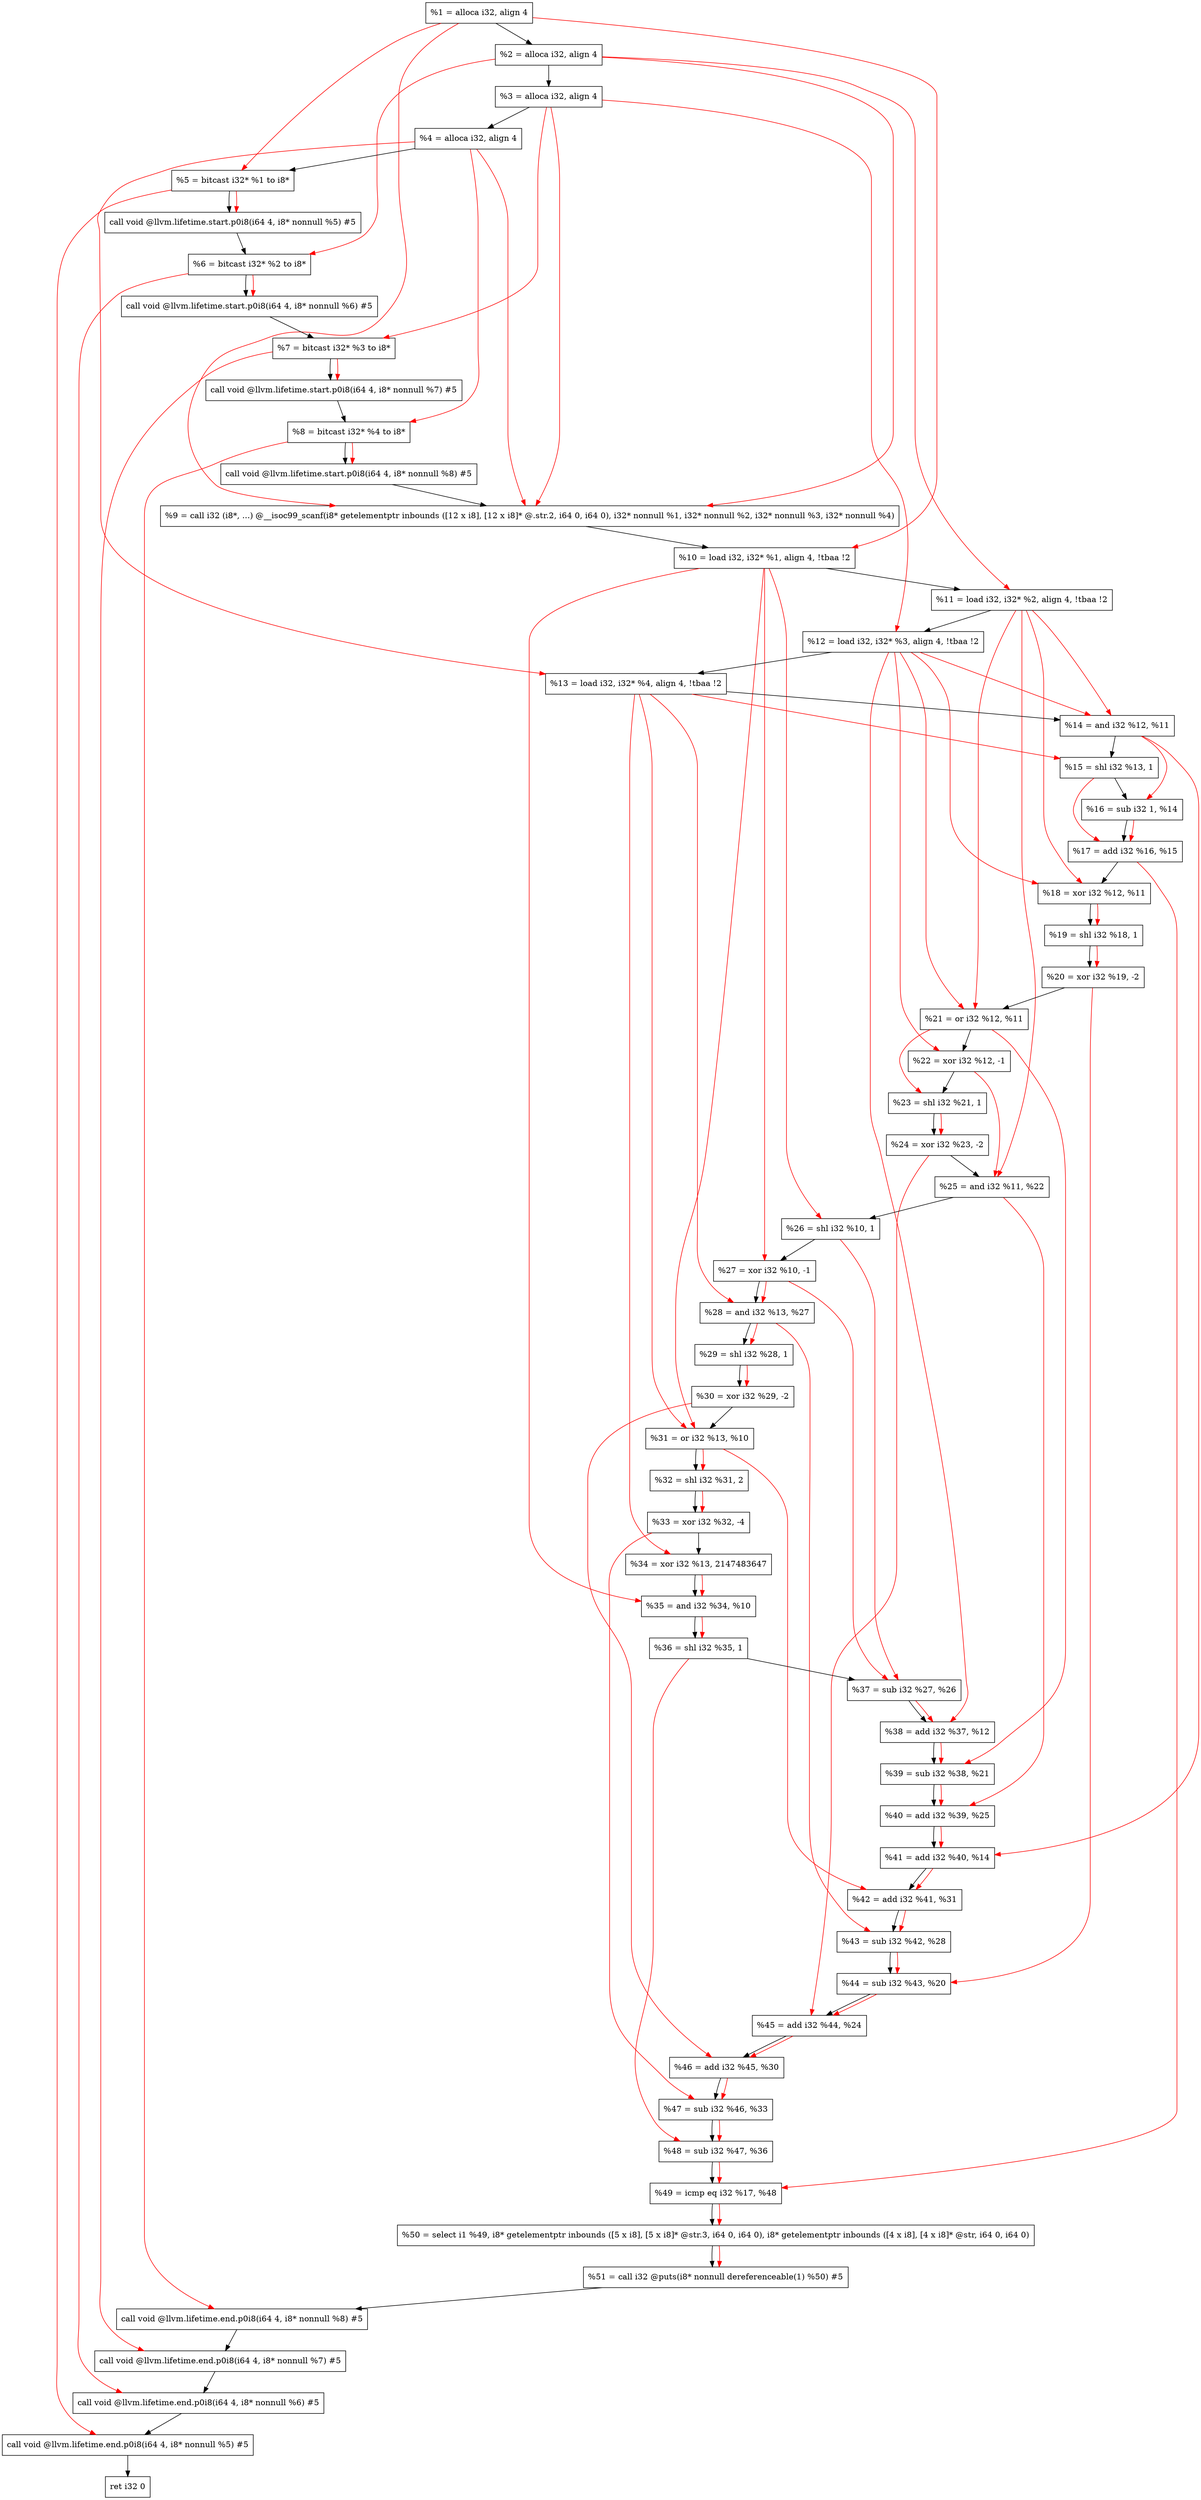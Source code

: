 digraph "DFG for'main' function" {
	Node0xf8d978[shape=record, label="  %1 = alloca i32, align 4"];
	Node0xf8d9f8[shape=record, label="  %2 = alloca i32, align 4"];
	Node0xf8da88[shape=record, label="  %3 = alloca i32, align 4"];
	Node0xf8dae8[shape=record, label="  %4 = alloca i32, align 4"];
	Node0xf8db98[shape=record, label="  %5 = bitcast i32* %1 to i8*"];
	Node0xf8dfc8[shape=record, label="  call void @llvm.lifetime.start.p0i8(i64 4, i8* nonnull %5) #5"];
	Node0xf8e0a8[shape=record, label="  %6 = bitcast i32* %2 to i8*"];
	Node0xf8e1a8[shape=record, label="  call void @llvm.lifetime.start.p0i8(i64 4, i8* nonnull %6) #5"];
	Node0xf8e268[shape=record, label="  %7 = bitcast i32* %3 to i8*"];
	Node0xf8e318[shape=record, label="  call void @llvm.lifetime.start.p0i8(i64 4, i8* nonnull %7) #5"];
	Node0xf8e3d8[shape=record, label="  %8 = bitcast i32* %4 to i8*"];
	Node0xf8e488[shape=record, label="  call void @llvm.lifetime.start.p0i8(i64 4, i8* nonnull %8) #5"];
	Node0xf88a90[shape=record, label="  %9 = call i32 (i8*, ...) @__isoc99_scanf(i8* getelementptr inbounds ([12 x i8], [12 x i8]* @.str.2, i64 0, i64 0), i32* nonnull %1, i32* nonnull %2, i32* nonnull %3, i32* nonnull %4)"];
	Node0xf8e688[shape=record, label="  %10 = load i32, i32* %1, align 4, !tbaa !2"];
	Node0xf8f5f8[shape=record, label="  %11 = load i32, i32* %2, align 4, !tbaa !2"];
	Node0xf8fc68[shape=record, label="  %12 = load i32, i32* %3, align 4, !tbaa !2"];
	Node0xf8fcc8[shape=record, label="  %13 = load i32, i32* %4, align 4, !tbaa !2"];
	Node0xf8fd40[shape=record, label="  %14 = and i32 %12, %11"];
	Node0xf8fdb0[shape=record, label="  %15 = shl i32 %13, 1"];
	Node0xf8fe20[shape=record, label="  %16 = sub i32 1, %14"];
	Node0xf8fe90[shape=record, label="  %17 = add i32 %16, %15"];
	Node0xf8ff00[shape=record, label="  %18 = xor i32 %12, %11"];
	Node0xf8ff70[shape=record, label="  %19 = shl i32 %18, 1"];
	Node0xf8ffe0[shape=record, label="  %20 = xor i32 %19, -2"];
	Node0xf90050[shape=record, label="  %21 = or i32 %12, %11"];
	Node0xf900c0[shape=record, label="  %22 = xor i32 %12, -1"];
	Node0xf90130[shape=record, label="  %23 = shl i32 %21, 1"];
	Node0xf901a0[shape=record, label="  %24 = xor i32 %23, -2"];
	Node0xf90210[shape=record, label="  %25 = and i32 %11, %22"];
	Node0xf90280[shape=record, label="  %26 = shl i32 %10, 1"];
	Node0xf902f0[shape=record, label="  %27 = xor i32 %10, -1"];
	Node0xf90360[shape=record, label="  %28 = and i32 %13, %27"];
	Node0xf903d0[shape=record, label="  %29 = shl i32 %28, 1"];
	Node0xf90440[shape=record, label="  %30 = xor i32 %29, -2"];
	Node0xf904b0[shape=record, label="  %31 = or i32 %13, %10"];
	Node0xf90520[shape=record, label="  %32 = shl i32 %31, 2"];
	Node0xf90590[shape=record, label="  %33 = xor i32 %32, -4"];
	Node0xf90600[shape=record, label="  %34 = xor i32 %13, 2147483647"];
	Node0xf90670[shape=record, label="  %35 = and i32 %34, %10"];
	Node0xf906e0[shape=record, label="  %36 = shl i32 %35, 1"];
	Node0xf90750[shape=record, label="  %37 = sub i32 %27, %26"];
	Node0xf907c0[shape=record, label="  %38 = add i32 %37, %12"];
	Node0xf90830[shape=record, label="  %39 = sub i32 %38, %21"];
	Node0xf908a0[shape=record, label="  %40 = add i32 %39, %25"];
	Node0xf90910[shape=record, label="  %41 = add i32 %40, %14"];
	Node0xf90980[shape=record, label="  %42 = add i32 %41, %31"];
	Node0xf909f0[shape=record, label="  %43 = sub i32 %42, %28"];
	Node0xf90a60[shape=record, label="  %44 = sub i32 %43, %20"];
	Node0xf90ad0[shape=record, label="  %45 = add i32 %44, %24"];
	Node0xf90b40[shape=record, label="  %46 = add i32 %45, %30"];
	Node0xf90bb0[shape=record, label="  %47 = sub i32 %46, %33"];
	Node0xf90c20[shape=record, label="  %48 = sub i32 %47, %36"];
	Node0xf90c90[shape=record, label="  %49 = icmp eq i32 %17, %48"];
	Node0xf2d8b8[shape=record, label="  %50 = select i1 %49, i8* getelementptr inbounds ([5 x i8], [5 x i8]* @str.3, i64 0, i64 0), i8* getelementptr inbounds ([4 x i8], [4 x i8]* @str, i64 0, i64 0)"];
	Node0xf90d20[shape=record, label="  %51 = call i32 @puts(i8* nonnull dereferenceable(1) %50) #5"];
	Node0xf90fc8[shape=record, label="  call void @llvm.lifetime.end.p0i8(i64 4, i8* nonnull %8) #5"];
	Node0xf91128[shape=record, label="  call void @llvm.lifetime.end.p0i8(i64 4, i8* nonnull %7) #5"];
	Node0xf91238[shape=record, label="  call void @llvm.lifetime.end.p0i8(i64 4, i8* nonnull %6) #5"];
	Node0xf91348[shape=record, label="  call void @llvm.lifetime.end.p0i8(i64 4, i8* nonnull %5) #5"];
	Node0xf91408[shape=record, label="  ret i32 0"];
	Node0xf8d978 -> Node0xf8d9f8;
	Node0xf8d9f8 -> Node0xf8da88;
	Node0xf8da88 -> Node0xf8dae8;
	Node0xf8dae8 -> Node0xf8db98;
	Node0xf8db98 -> Node0xf8dfc8;
	Node0xf8dfc8 -> Node0xf8e0a8;
	Node0xf8e0a8 -> Node0xf8e1a8;
	Node0xf8e1a8 -> Node0xf8e268;
	Node0xf8e268 -> Node0xf8e318;
	Node0xf8e318 -> Node0xf8e3d8;
	Node0xf8e3d8 -> Node0xf8e488;
	Node0xf8e488 -> Node0xf88a90;
	Node0xf88a90 -> Node0xf8e688;
	Node0xf8e688 -> Node0xf8f5f8;
	Node0xf8f5f8 -> Node0xf8fc68;
	Node0xf8fc68 -> Node0xf8fcc8;
	Node0xf8fcc8 -> Node0xf8fd40;
	Node0xf8fd40 -> Node0xf8fdb0;
	Node0xf8fdb0 -> Node0xf8fe20;
	Node0xf8fe20 -> Node0xf8fe90;
	Node0xf8fe90 -> Node0xf8ff00;
	Node0xf8ff00 -> Node0xf8ff70;
	Node0xf8ff70 -> Node0xf8ffe0;
	Node0xf8ffe0 -> Node0xf90050;
	Node0xf90050 -> Node0xf900c0;
	Node0xf900c0 -> Node0xf90130;
	Node0xf90130 -> Node0xf901a0;
	Node0xf901a0 -> Node0xf90210;
	Node0xf90210 -> Node0xf90280;
	Node0xf90280 -> Node0xf902f0;
	Node0xf902f0 -> Node0xf90360;
	Node0xf90360 -> Node0xf903d0;
	Node0xf903d0 -> Node0xf90440;
	Node0xf90440 -> Node0xf904b0;
	Node0xf904b0 -> Node0xf90520;
	Node0xf90520 -> Node0xf90590;
	Node0xf90590 -> Node0xf90600;
	Node0xf90600 -> Node0xf90670;
	Node0xf90670 -> Node0xf906e0;
	Node0xf906e0 -> Node0xf90750;
	Node0xf90750 -> Node0xf907c0;
	Node0xf907c0 -> Node0xf90830;
	Node0xf90830 -> Node0xf908a0;
	Node0xf908a0 -> Node0xf90910;
	Node0xf90910 -> Node0xf90980;
	Node0xf90980 -> Node0xf909f0;
	Node0xf909f0 -> Node0xf90a60;
	Node0xf90a60 -> Node0xf90ad0;
	Node0xf90ad0 -> Node0xf90b40;
	Node0xf90b40 -> Node0xf90bb0;
	Node0xf90bb0 -> Node0xf90c20;
	Node0xf90c20 -> Node0xf90c90;
	Node0xf90c90 -> Node0xf2d8b8;
	Node0xf2d8b8 -> Node0xf90d20;
	Node0xf90d20 -> Node0xf90fc8;
	Node0xf90fc8 -> Node0xf91128;
	Node0xf91128 -> Node0xf91238;
	Node0xf91238 -> Node0xf91348;
	Node0xf91348 -> Node0xf91408;
edge [color=red]
	Node0xf8d978 -> Node0xf8db98;
	Node0xf8db98 -> Node0xf8dfc8;
	Node0xf8d9f8 -> Node0xf8e0a8;
	Node0xf8e0a8 -> Node0xf8e1a8;
	Node0xf8da88 -> Node0xf8e268;
	Node0xf8e268 -> Node0xf8e318;
	Node0xf8dae8 -> Node0xf8e3d8;
	Node0xf8e3d8 -> Node0xf8e488;
	Node0xf8d978 -> Node0xf88a90;
	Node0xf8d9f8 -> Node0xf88a90;
	Node0xf8da88 -> Node0xf88a90;
	Node0xf8dae8 -> Node0xf88a90;
	Node0xf8d978 -> Node0xf8e688;
	Node0xf8d9f8 -> Node0xf8f5f8;
	Node0xf8da88 -> Node0xf8fc68;
	Node0xf8dae8 -> Node0xf8fcc8;
	Node0xf8fc68 -> Node0xf8fd40;
	Node0xf8f5f8 -> Node0xf8fd40;
	Node0xf8fcc8 -> Node0xf8fdb0;
	Node0xf8fd40 -> Node0xf8fe20;
	Node0xf8fe20 -> Node0xf8fe90;
	Node0xf8fdb0 -> Node0xf8fe90;
	Node0xf8fc68 -> Node0xf8ff00;
	Node0xf8f5f8 -> Node0xf8ff00;
	Node0xf8ff00 -> Node0xf8ff70;
	Node0xf8ff70 -> Node0xf8ffe0;
	Node0xf8fc68 -> Node0xf90050;
	Node0xf8f5f8 -> Node0xf90050;
	Node0xf8fc68 -> Node0xf900c0;
	Node0xf90050 -> Node0xf90130;
	Node0xf90130 -> Node0xf901a0;
	Node0xf8f5f8 -> Node0xf90210;
	Node0xf900c0 -> Node0xf90210;
	Node0xf8e688 -> Node0xf90280;
	Node0xf8e688 -> Node0xf902f0;
	Node0xf8fcc8 -> Node0xf90360;
	Node0xf902f0 -> Node0xf90360;
	Node0xf90360 -> Node0xf903d0;
	Node0xf903d0 -> Node0xf90440;
	Node0xf8fcc8 -> Node0xf904b0;
	Node0xf8e688 -> Node0xf904b0;
	Node0xf904b0 -> Node0xf90520;
	Node0xf90520 -> Node0xf90590;
	Node0xf8fcc8 -> Node0xf90600;
	Node0xf90600 -> Node0xf90670;
	Node0xf8e688 -> Node0xf90670;
	Node0xf90670 -> Node0xf906e0;
	Node0xf902f0 -> Node0xf90750;
	Node0xf90280 -> Node0xf90750;
	Node0xf90750 -> Node0xf907c0;
	Node0xf8fc68 -> Node0xf907c0;
	Node0xf907c0 -> Node0xf90830;
	Node0xf90050 -> Node0xf90830;
	Node0xf90830 -> Node0xf908a0;
	Node0xf90210 -> Node0xf908a0;
	Node0xf908a0 -> Node0xf90910;
	Node0xf8fd40 -> Node0xf90910;
	Node0xf90910 -> Node0xf90980;
	Node0xf904b0 -> Node0xf90980;
	Node0xf90980 -> Node0xf909f0;
	Node0xf90360 -> Node0xf909f0;
	Node0xf909f0 -> Node0xf90a60;
	Node0xf8ffe0 -> Node0xf90a60;
	Node0xf90a60 -> Node0xf90ad0;
	Node0xf901a0 -> Node0xf90ad0;
	Node0xf90ad0 -> Node0xf90b40;
	Node0xf90440 -> Node0xf90b40;
	Node0xf90b40 -> Node0xf90bb0;
	Node0xf90590 -> Node0xf90bb0;
	Node0xf90bb0 -> Node0xf90c20;
	Node0xf906e0 -> Node0xf90c20;
	Node0xf8fe90 -> Node0xf90c90;
	Node0xf90c20 -> Node0xf90c90;
	Node0xf90c90 -> Node0xf2d8b8;
	Node0xf2d8b8 -> Node0xf90d20;
	Node0xf8e3d8 -> Node0xf90fc8;
	Node0xf8e268 -> Node0xf91128;
	Node0xf8e0a8 -> Node0xf91238;
	Node0xf8db98 -> Node0xf91348;
}
